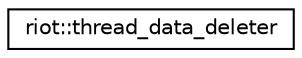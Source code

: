 digraph "Graphical Class Hierarchy"
{
 // LATEX_PDF_SIZE
  edge [fontname="Helvetica",fontsize="10",labelfontname="Helvetica",labelfontsize="10"];
  node [fontname="Helvetica",fontsize="10",shape=record];
  rankdir="LR";
  Node0 [label="riot::thread_data_deleter",height=0.2,width=0.4,color="black", fillcolor="white", style="filled",URL="$structriot_1_1thread__data__deleter.html",tooltip="This deleter prevents our thread data from being destroyed if the thread object is destroyed before t..."];
}
